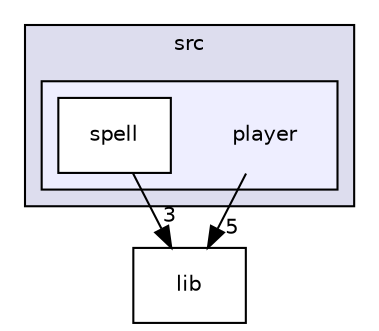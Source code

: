 digraph "src/player" {
  compound=true
  node [ fontsize="10", fontname="Helvetica"];
  edge [ labelfontsize="10", labelfontname="Helvetica"];
  subgraph clusterdir_68267d1309a1af8e8297ef4c3efbcdba {
    graph [ bgcolor="#ddddee", pencolor="black", label="src" fontname="Helvetica", fontsize="10", URL="dir_68267d1309a1af8e8297ef4c3efbcdba.html"]
  subgraph clusterdir_975424cdae97a07db69e55371758444e {
    graph [ bgcolor="#eeeeff", pencolor="black", label="" URL="dir_975424cdae97a07db69e55371758444e.html"];
    dir_975424cdae97a07db69e55371758444e [shape=plaintext label="player"];
    dir_ea77bc24f4c19d81305d29744b85b3ac [shape=box label="spell" color="black" fillcolor="white" style="filled" URL="dir_ea77bc24f4c19d81305d29744b85b3ac.html"];
  }
  }
  dir_97aefd0d527b934f1d99a682da8fe6a9 [shape=box label="lib" URL="dir_97aefd0d527b934f1d99a682da8fe6a9.html"];
  dir_ea77bc24f4c19d81305d29744b85b3ac->dir_97aefd0d527b934f1d99a682da8fe6a9 [headlabel="3", labeldistance=1.5 headhref="dir_000011_000003.html"];
  dir_975424cdae97a07db69e55371758444e->dir_97aefd0d527b934f1d99a682da8fe6a9 [headlabel="5", labeldistance=1.5 headhref="dir_000010_000003.html"];
}
